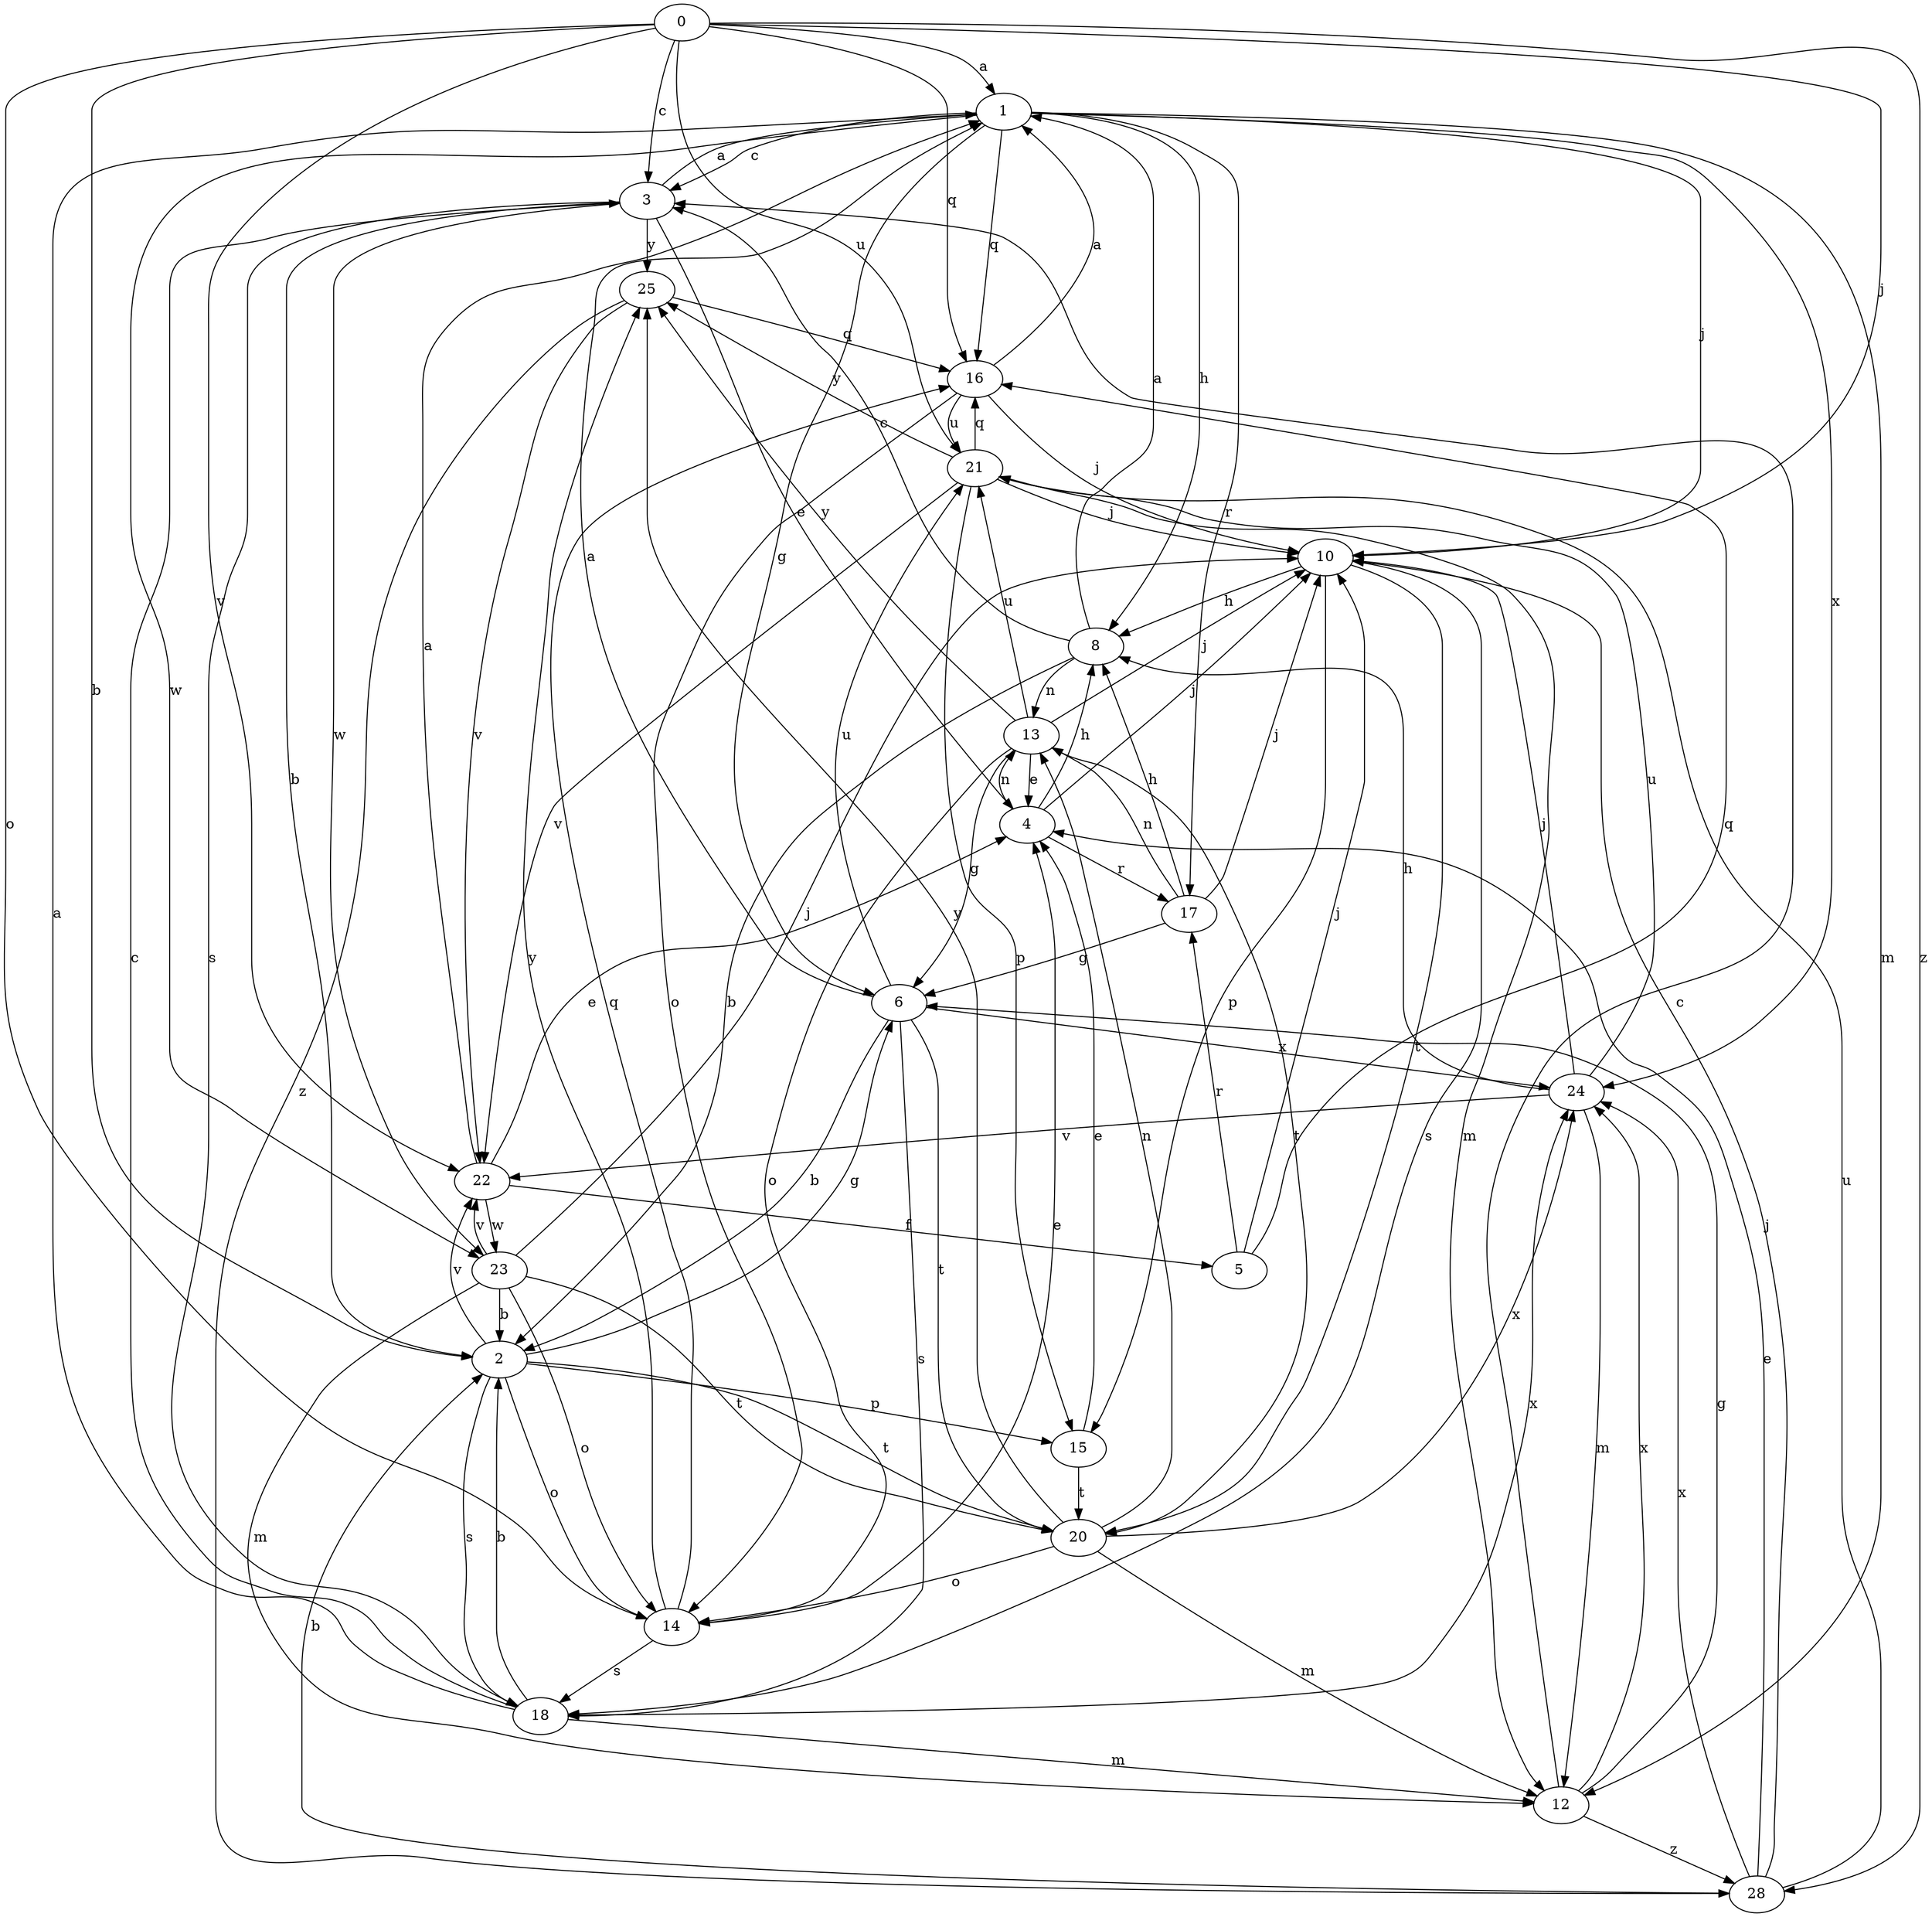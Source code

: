 strict digraph  {
0;
1;
2;
3;
4;
5;
6;
8;
10;
12;
13;
14;
15;
16;
17;
18;
20;
21;
22;
23;
24;
25;
28;
0 -> 1  [label=a];
0 -> 2  [label=b];
0 -> 3  [label=c];
0 -> 10  [label=j];
0 -> 14  [label=o];
0 -> 16  [label=q];
0 -> 21  [label=u];
0 -> 22  [label=v];
0 -> 28  [label=z];
1 -> 3  [label=c];
1 -> 6  [label=g];
1 -> 8  [label=h];
1 -> 10  [label=j];
1 -> 12  [label=m];
1 -> 16  [label=q];
1 -> 17  [label=r];
1 -> 23  [label=w];
1 -> 24  [label=x];
2 -> 6  [label=g];
2 -> 14  [label=o];
2 -> 15  [label=p];
2 -> 18  [label=s];
2 -> 20  [label=t];
2 -> 22  [label=v];
3 -> 1  [label=a];
3 -> 2  [label=b];
3 -> 4  [label=e];
3 -> 18  [label=s];
3 -> 23  [label=w];
3 -> 25  [label=y];
4 -> 8  [label=h];
4 -> 10  [label=j];
4 -> 13  [label=n];
4 -> 17  [label=r];
5 -> 10  [label=j];
5 -> 16  [label=q];
5 -> 17  [label=r];
6 -> 1  [label=a];
6 -> 2  [label=b];
6 -> 18  [label=s];
6 -> 20  [label=t];
6 -> 21  [label=u];
6 -> 24  [label=x];
8 -> 1  [label=a];
8 -> 2  [label=b];
8 -> 3  [label=c];
8 -> 13  [label=n];
10 -> 8  [label=h];
10 -> 15  [label=p];
10 -> 18  [label=s];
10 -> 20  [label=t];
12 -> 3  [label=c];
12 -> 6  [label=g];
12 -> 24  [label=x];
12 -> 28  [label=z];
13 -> 4  [label=e];
13 -> 6  [label=g];
13 -> 10  [label=j];
13 -> 14  [label=o];
13 -> 20  [label=t];
13 -> 21  [label=u];
13 -> 25  [label=y];
14 -> 4  [label=e];
14 -> 16  [label=q];
14 -> 18  [label=s];
14 -> 25  [label=y];
15 -> 4  [label=e];
15 -> 20  [label=t];
16 -> 1  [label=a];
16 -> 10  [label=j];
16 -> 14  [label=o];
16 -> 21  [label=u];
17 -> 6  [label=g];
17 -> 8  [label=h];
17 -> 10  [label=j];
17 -> 13  [label=n];
18 -> 1  [label=a];
18 -> 2  [label=b];
18 -> 3  [label=c];
18 -> 12  [label=m];
18 -> 24  [label=x];
20 -> 12  [label=m];
20 -> 13  [label=n];
20 -> 14  [label=o];
20 -> 24  [label=x];
20 -> 25  [label=y];
21 -> 10  [label=j];
21 -> 12  [label=m];
21 -> 15  [label=p];
21 -> 16  [label=q];
21 -> 22  [label=v];
21 -> 25  [label=y];
22 -> 1  [label=a];
22 -> 4  [label=e];
22 -> 5  [label=f];
22 -> 23  [label=w];
23 -> 2  [label=b];
23 -> 10  [label=j];
23 -> 12  [label=m];
23 -> 14  [label=o];
23 -> 20  [label=t];
23 -> 22  [label=v];
24 -> 8  [label=h];
24 -> 10  [label=j];
24 -> 12  [label=m];
24 -> 21  [label=u];
24 -> 22  [label=v];
25 -> 16  [label=q];
25 -> 22  [label=v];
25 -> 28  [label=z];
28 -> 2  [label=b];
28 -> 4  [label=e];
28 -> 10  [label=j];
28 -> 21  [label=u];
28 -> 24  [label=x];
}
